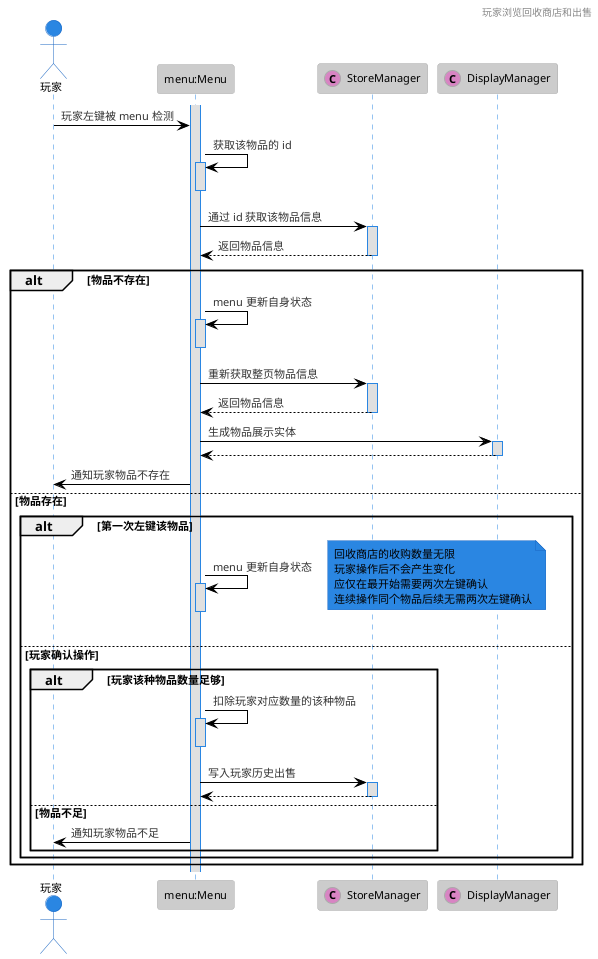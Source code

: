 @startuml sequence diagram
!theme reddress-lightblue

header 玩家浏览回收商店和出售

actor 玩家 as player
participant "menu:Menu" as Menu
participant StoreManager <<(C, #d884c3)>>
participant DisplayManager <<(C, #d884c3)>>

activate Menu

player -> Menu : 玩家左键被 menu 检测
Menu -> Menu : 获取该物品的 id
activate Menu
deactivate Menu
Menu -> StoreManager : 通过 id 获取该物品信息
activate StoreManager
Menu <-- StoreManager : 返回物品信息
deactivate StoreManager
alt 物品不存在
   Menu -> Menu : menu 更新自身状态
   activate Menu
   deactivate Menu
   Menu -> StoreManager : 重新获取整页物品信息
   activate StoreManager
   Menu <-- StoreManager : 返回物品信息
   deactivate StoreManager
   Menu -> DisplayManager : 生成物品展示实体
   activate DisplayManager
   Menu <-- DisplayManager
   deactivate DisplayManager
   player <- Menu : 通知玩家物品不存在
else 物品存在
   alt 第一次左键该物品
      Menu -> Menu : menu 更新自身状态
      activate Menu
      deactivate Menu
      note right
         回收商店的收购数量无限
         玩家操作后不会产生变化
         应仅在最开始需要两次左键确认
         连续操作同个物品后续无需两次左键确认
      end note
   else 玩家确认操作
      alt 玩家该种物品数量足够
         Menu -> Menu : 扣除玩家对应数量的该种物品
         activate Menu
         deactivate Menu
         Menu -> StoreManager : 写入玩家历史出售
         activate StoreManager
         Menu <-- StoreManager
         deactivate StoreManager
      else 物品不足
         player <- Menu : 通知玩家物品不足
      end
   end
end

@enduml